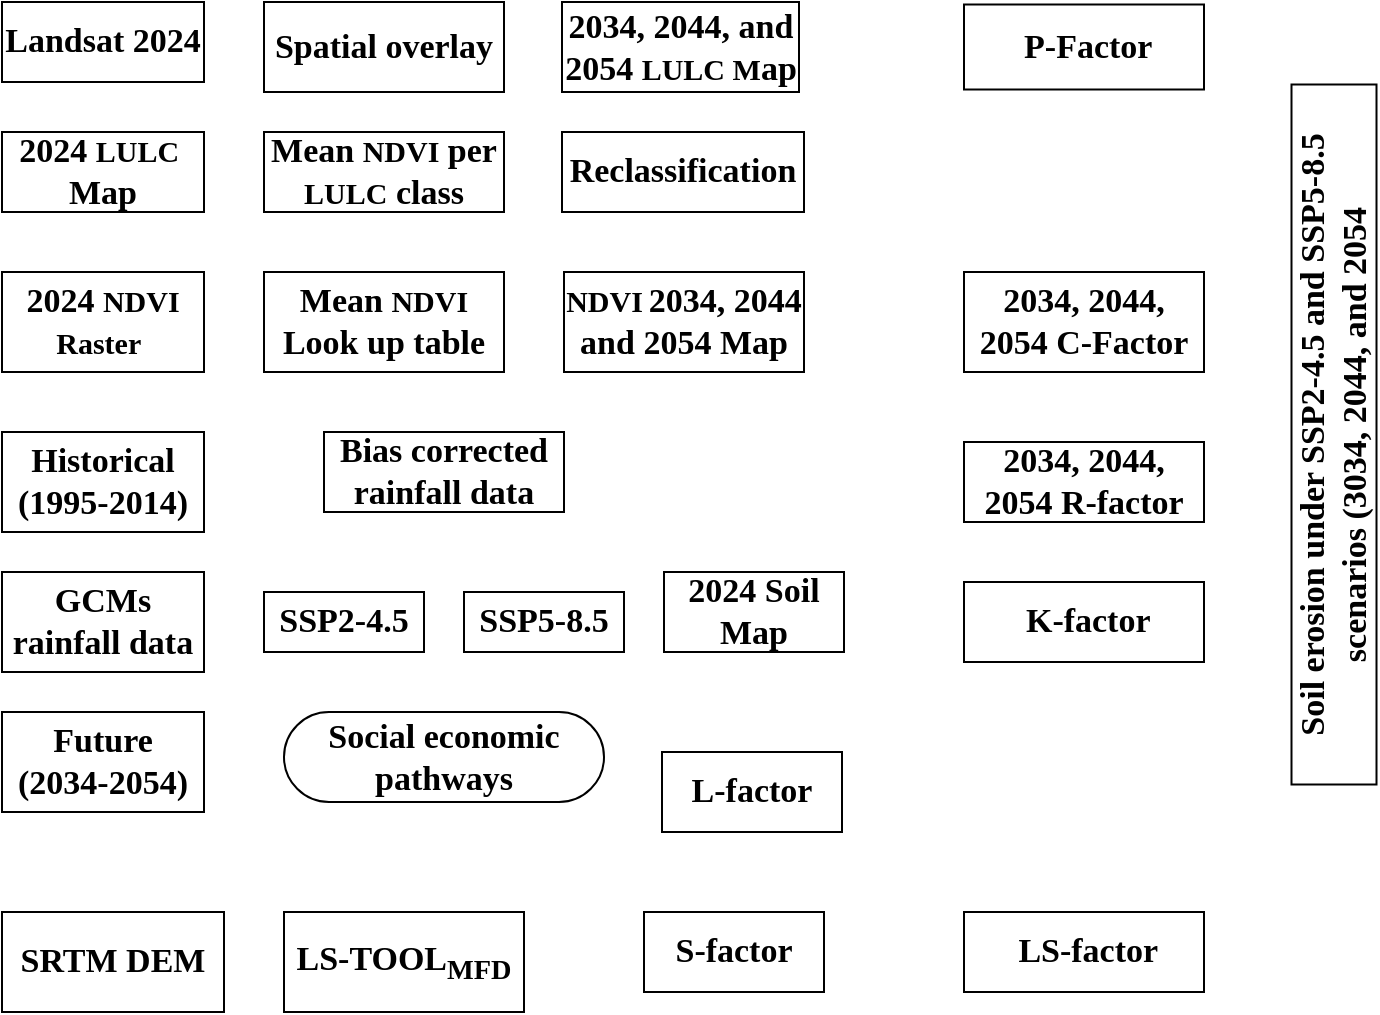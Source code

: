 <mxfile version="28.2.5">
  <diagram name="Page-1" id="Osu8mNPWoD0_0dCGaMUF">
    <mxGraphModel dx="872" dy="439" grid="1" gridSize="10" guides="1" tooltips="1" connect="1" arrows="1" fold="1" page="1" pageScale="1" pageWidth="827" pageHeight="1169" math="0" shadow="0">
      <root>
        <mxCell id="0" />
        <mxCell id="1" parent="0" />
        <mxCell id="ggzZNGTLcCBLGOjxrawc-1" value="&lt;font face=&quot;Times New Roman&quot; style=&quot;font-size: 17px;&quot;&gt;&lt;b style=&quot;&quot;&gt;Landsat 2024&lt;/b&gt;&lt;/font&gt;" style="rounded=0;whiteSpace=wrap;html=1;rotation=0;" parent="1" vertex="1">
          <mxGeometry x="80" y="160" width="101" height="40" as="geometry" />
        </mxCell>
        <mxCell id="rDofgByPzQ4GfafkCLGm-2" value="&lt;font face=&quot;Times New Roman&quot; style=&quot;&quot;&gt;&lt;b style=&quot;&quot;&gt;&lt;span style=&quot;font-size: 17px;&quot;&gt;2024 &lt;/span&gt;&lt;font style=&quot;font-size: 15px;&quot;&gt;NDVI Raster&lt;/font&gt;&lt;span style=&quot;font-size: 17px;&quot;&gt;&amp;nbsp;&lt;/span&gt;&lt;/b&gt;&lt;/font&gt;" style="rounded=0;whiteSpace=wrap;html=1;rotation=0;" vertex="1" parent="1">
          <mxGeometry x="80" y="295" width="101" height="50" as="geometry" />
        </mxCell>
        <mxCell id="rDofgByPzQ4GfafkCLGm-3" value="&lt;font face=&quot;Times New Roman&quot; style=&quot;&quot;&gt;&lt;b style=&quot;&quot;&gt;&lt;span style=&quot;font-size: 17px;&quot;&gt;2024 &lt;/span&gt;&lt;font style=&quot;font-size: 15px;&quot;&gt;LULC&amp;nbsp;&lt;/font&gt;&lt;span style=&quot;font-size: 17px;&quot;&gt; Map&lt;/span&gt;&lt;/b&gt;&lt;/font&gt;" style="rounded=0;whiteSpace=wrap;html=1;rotation=0;" vertex="1" parent="1">
          <mxGeometry x="80" y="225" width="101" height="40" as="geometry" />
        </mxCell>
        <mxCell id="rDofgByPzQ4GfafkCLGm-5" value="&lt;font face=&quot;Times New Roman&quot; style=&quot;font-size: 17px;&quot;&gt;&lt;b style=&quot;&quot;&gt;Spatial overlay&lt;/b&gt;&lt;/font&gt;" style="rounded=0;whiteSpace=wrap;html=1;" vertex="1" parent="1">
          <mxGeometry x="211" y="160" width="120" height="45" as="geometry" />
        </mxCell>
        <mxCell id="rDofgByPzQ4GfafkCLGm-6" value="&lt;font face=&quot;Times New Roman&quot; style=&quot;&quot;&gt;&lt;b style=&quot;&quot;&gt;&lt;span style=&quot;font-size: 17px;&quot;&gt;Mean &lt;/span&gt;&lt;font style=&quot;font-size: 15px;&quot;&gt;NDVI&lt;/font&gt;&lt;span style=&quot;font-size: 17px;&quot;&gt; per &lt;/span&gt;&lt;font style=&quot;font-size: 15px;&quot;&gt;LULC&lt;/font&gt;&lt;span style=&quot;font-size: 17px;&quot;&gt; class&lt;/span&gt;&lt;/b&gt;&lt;/font&gt;" style="rounded=0;whiteSpace=wrap;html=1;" vertex="1" parent="1">
          <mxGeometry x="211" y="225" width="120" height="40" as="geometry" />
        </mxCell>
        <mxCell id="rDofgByPzQ4GfafkCLGm-7" value="&lt;font face=&quot;Times New Roman&quot; style=&quot;&quot;&gt;&lt;b style=&quot;&quot;&gt;&lt;span style=&quot;font-size: 17px;&quot;&gt;Mean &lt;/span&gt;&lt;font style=&quot;font-size: 15px;&quot;&gt;NDVI&lt;/font&gt;&lt;span style=&quot;font-size: 17px;&quot;&gt; Look up table&lt;/span&gt;&lt;/b&gt;&lt;/font&gt;" style="rounded=0;whiteSpace=wrap;html=1;" vertex="1" parent="1">
          <mxGeometry x="211" y="295" width="120" height="50" as="geometry" />
        </mxCell>
        <mxCell id="rDofgByPzQ4GfafkCLGm-8" value="&lt;font face=&quot;Times New Roman&quot; style=&quot;font-size: 17px;&quot;&gt;&lt;b style=&quot;&quot;&gt;Reclassification&lt;/b&gt;&lt;/font&gt;" style="rounded=0;whiteSpace=wrap;html=1;" vertex="1" parent="1">
          <mxGeometry x="360" y="225" width="121" height="40" as="geometry" />
        </mxCell>
        <mxCell id="rDofgByPzQ4GfafkCLGm-10" value="&lt;font face=&quot;Times New Roman&quot; style=&quot;&quot;&gt;&lt;b style=&quot;&quot;&gt;&lt;span style=&quot;font-size: 17px;&quot;&gt;2034, 2044, and 2054&amp;nbsp;&lt;/span&gt;&lt;font style=&quot;font-size: 15px;&quot;&gt;&lt;font style=&quot;&quot;&gt;LULC&lt;/font&gt;&amp;nbsp;M&lt;/font&gt;&lt;span style=&quot;font-size: 17px;&quot;&gt;ap&lt;/span&gt;&lt;/b&gt;&lt;/font&gt;" style="rounded=0;whiteSpace=wrap;html=1;" vertex="1" parent="1">
          <mxGeometry x="360" y="160" width="118.5" height="45" as="geometry" />
        </mxCell>
        <mxCell id="rDofgByPzQ4GfafkCLGm-18" value="&lt;font style=&quot;&quot; face=&quot;Times New Roman&quot;&gt;&lt;font style=&quot;&quot;&gt;&lt;font style=&quot;font-size: 15px;&quot;&gt;NDVI&lt;/font&gt; &lt;/font&gt;&lt;span style=&quot;font-size: 17px;&quot;&gt;2034, 2044 and 2054 Map&lt;/span&gt;&lt;/font&gt;" style="rounded=0;whiteSpace=wrap;html=1;fontStyle=1" vertex="1" parent="1">
          <mxGeometry x="361" y="295" width="120" height="50" as="geometry" />
        </mxCell>
        <mxCell id="rDofgByPzQ4GfafkCLGm-21" value="&lt;font face=&quot;Times New Roman&quot; style=&quot;font-size: 17px;&quot;&gt;&lt;b style=&quot;&quot;&gt;&amp;nbsp;P-Factor&lt;/b&gt;&lt;/font&gt;" style="rounded=0;whiteSpace=wrap;html=1;" vertex="1" parent="1">
          <mxGeometry x="561" y="161.25" width="120" height="42.5" as="geometry" />
        </mxCell>
        <mxCell id="rDofgByPzQ4GfafkCLGm-24" value="&lt;font face=&quot;Times New Roman&quot; style=&quot;font-size: 17px;&quot;&gt;&lt;b style=&quot;&quot;&gt;2034, 2044, 2054 C-Factor&lt;/b&gt;&lt;/font&gt;" style="rounded=0;whiteSpace=wrap;html=1;" vertex="1" parent="1">
          <mxGeometry x="561" y="295" width="120" height="50" as="geometry" />
        </mxCell>
        <mxCell id="rDofgByPzQ4GfafkCLGm-26" value="&lt;font face=&quot;Times New Roman&quot;&gt;&lt;span style=&quot;font-size: 17px;&quot;&gt;&lt;b&gt;GCMs rainfall data&lt;/b&gt;&lt;/span&gt;&lt;/font&gt;" style="rounded=0;whiteSpace=wrap;html=1;rotation=0;" vertex="1" parent="1">
          <mxGeometry x="80" y="445" width="101" height="50" as="geometry" />
        </mxCell>
        <mxCell id="rDofgByPzQ4GfafkCLGm-28" value="&lt;font face=&quot;Times New Roman&quot;&gt;&lt;span style=&quot;font-size: 17px;&quot;&gt;&lt;b&gt;Future (2034-2054)&lt;/b&gt;&lt;/span&gt;&lt;/font&gt;" style="rounded=0;whiteSpace=wrap;html=1;rotation=0;" vertex="1" parent="1">
          <mxGeometry x="80" y="515" width="101" height="50" as="geometry" />
        </mxCell>
        <mxCell id="rDofgByPzQ4GfafkCLGm-29" value="&lt;font face=&quot;Times New Roman&quot;&gt;&lt;span style=&quot;font-size: 17px;&quot;&gt;&lt;b&gt;Historical (1995-2014)&lt;/b&gt;&lt;/span&gt;&lt;/font&gt;" style="rounded=0;whiteSpace=wrap;html=1;rotation=0;" vertex="1" parent="1">
          <mxGeometry x="80" y="375" width="101" height="50" as="geometry" />
        </mxCell>
        <mxCell id="rDofgByPzQ4GfafkCLGm-30" value="&lt;font face=&quot;Times New Roman&quot;&gt;&lt;span style=&quot;font-size: 17px;&quot;&gt;&lt;b&gt;SSP2-4.5&lt;/b&gt;&lt;/span&gt;&lt;/font&gt;" style="rounded=0;whiteSpace=wrap;html=1;rotation=0;" vertex="1" parent="1">
          <mxGeometry x="211" y="455" width="80" height="30" as="geometry" />
        </mxCell>
        <mxCell id="rDofgByPzQ4GfafkCLGm-33" value="&lt;font face=&quot;Times New Roman&quot; style=&quot;font-size: 17px;&quot;&gt;&lt;b style=&quot;&quot;&gt;Social economic pathways&lt;/b&gt;&lt;/font&gt;" style="rounded=1;whiteSpace=wrap;html=1;arcSize=50;" vertex="1" parent="1">
          <mxGeometry x="221" y="515" width="160" height="45" as="geometry" />
        </mxCell>
        <mxCell id="rDofgByPzQ4GfafkCLGm-31" value="&lt;font face=&quot;Times New Roman&quot;&gt;&lt;span style=&quot;font-size: 17px;&quot;&gt;&lt;b&gt;SSP5-8.5&lt;/b&gt;&lt;/span&gt;&lt;/font&gt;" style="rounded=0;whiteSpace=wrap;html=1;rotation=0;" vertex="1" parent="1">
          <mxGeometry x="311" y="455" width="80" height="30" as="geometry" />
        </mxCell>
        <mxCell id="rDofgByPzQ4GfafkCLGm-34" value="&lt;font face=&quot;Times New Roman&quot;&gt;&lt;span style=&quot;font-size: 17px;&quot;&gt;&lt;b&gt;Bias corrected rainfall data&lt;/b&gt;&lt;/span&gt;&lt;/font&gt;" style="rounded=0;whiteSpace=wrap;html=1;rotation=0;" vertex="1" parent="1">
          <mxGeometry x="241" y="375" width="120" height="40" as="geometry" />
        </mxCell>
        <mxCell id="rDofgByPzQ4GfafkCLGm-35" value="&lt;font face=&quot;Times New Roman&quot;&gt;&lt;span style=&quot;font-size: 17px;&quot;&gt;&lt;b&gt;2034, 2044, 2054 R-factor&lt;/b&gt;&lt;/span&gt;&lt;/font&gt;" style="rounded=0;whiteSpace=wrap;html=1;rotation=0;" vertex="1" parent="1">
          <mxGeometry x="561" y="380" width="120" height="40" as="geometry" />
        </mxCell>
        <mxCell id="rDofgByPzQ4GfafkCLGm-36" value="&lt;font face=&quot;Times New Roman&quot;&gt;&lt;span style=&quot;font-size: 17px;&quot;&gt;&lt;b&gt;2024 Soil Map&lt;/b&gt;&lt;/span&gt;&lt;/font&gt;" style="rounded=0;whiteSpace=wrap;html=1;rotation=0;" vertex="1" parent="1">
          <mxGeometry x="411" y="445" width="90" height="40" as="geometry" />
        </mxCell>
        <mxCell id="rDofgByPzQ4GfafkCLGm-37" value="&lt;font face=&quot;Times New Roman&quot;&gt;&lt;span style=&quot;font-size: 17px;&quot;&gt;&lt;b&gt;&amp;nbsp;K-factor&lt;/b&gt;&lt;/span&gt;&lt;/font&gt;" style="rounded=0;whiteSpace=wrap;html=1;rotation=0;" vertex="1" parent="1">
          <mxGeometry x="561" y="450" width="120" height="40" as="geometry" />
        </mxCell>
        <mxCell id="rDofgByPzQ4GfafkCLGm-38" value="&lt;font face=&quot;Times New Roman&quot;&gt;&lt;span style=&quot;font-size: 17px;&quot;&gt;&lt;b&gt;SRTM DEM&lt;/b&gt;&lt;/span&gt;&lt;/font&gt;" style="rounded=0;whiteSpace=wrap;html=1;rotation=0;" vertex="1" parent="1">
          <mxGeometry x="80" y="615" width="111" height="50" as="geometry" />
        </mxCell>
        <mxCell id="rDofgByPzQ4GfafkCLGm-39" value="&lt;font face=&quot;Times New Roman&quot;&gt;&lt;span style=&quot;font-size: 17px;&quot;&gt;&lt;b&gt;LS-TOOL&lt;sub&gt;MFD&lt;/sub&gt;&lt;/b&gt;&lt;/span&gt;&lt;/font&gt;" style="rounded=0;whiteSpace=wrap;html=1;rotation=0;" vertex="1" parent="1">
          <mxGeometry x="221" y="615" width="120" height="50" as="geometry" />
        </mxCell>
        <mxCell id="rDofgByPzQ4GfafkCLGm-40" value="&lt;font face=&quot;Times New Roman&quot;&gt;&lt;span style=&quot;font-size: 17px;&quot;&gt;&lt;b&gt;L-factor&lt;/b&gt;&lt;/span&gt;&lt;/font&gt;" style="rounded=0;whiteSpace=wrap;html=1;rotation=0;" vertex="1" parent="1">
          <mxGeometry x="410" y="535" width="90" height="40" as="geometry" />
        </mxCell>
        <mxCell id="rDofgByPzQ4GfafkCLGm-41" value="&lt;font face=&quot;Times New Roman&quot;&gt;&lt;span style=&quot;font-size: 17px;&quot;&gt;&lt;b&gt;S-factor&lt;/b&gt;&lt;/span&gt;&lt;/font&gt;" style="rounded=0;whiteSpace=wrap;html=1;rotation=0;" vertex="1" parent="1">
          <mxGeometry x="401" y="615" width="90" height="40" as="geometry" />
        </mxCell>
        <mxCell id="rDofgByPzQ4GfafkCLGm-42" value="&lt;font face=&quot;Times New Roman&quot;&gt;&lt;span style=&quot;font-size: 17px;&quot;&gt;&lt;b&gt;&amp;nbsp;LS-factor&lt;/b&gt;&lt;/span&gt;&lt;/font&gt;" style="rounded=0;whiteSpace=wrap;html=1;rotation=0;" vertex="1" parent="1">
          <mxGeometry x="561" y="615" width="120" height="40" as="geometry" />
        </mxCell>
        <mxCell id="rDofgByPzQ4GfafkCLGm-44" value="&lt;font face=&quot;Times New Roman&quot; style=&quot;font-size: 17px;&quot;&gt;&lt;b style=&quot;&quot;&gt;Soil erosion under SSP2-4.5 and SSP5-8.5 scenarios (3034, 2044, and 2054&lt;/b&gt;&lt;/font&gt;" style="rounded=0;whiteSpace=wrap;html=1;rotation=-90;" vertex="1" parent="1">
          <mxGeometry x="571" y="355" width="350" height="42.5" as="geometry" />
        </mxCell>
      </root>
    </mxGraphModel>
  </diagram>
</mxfile>
